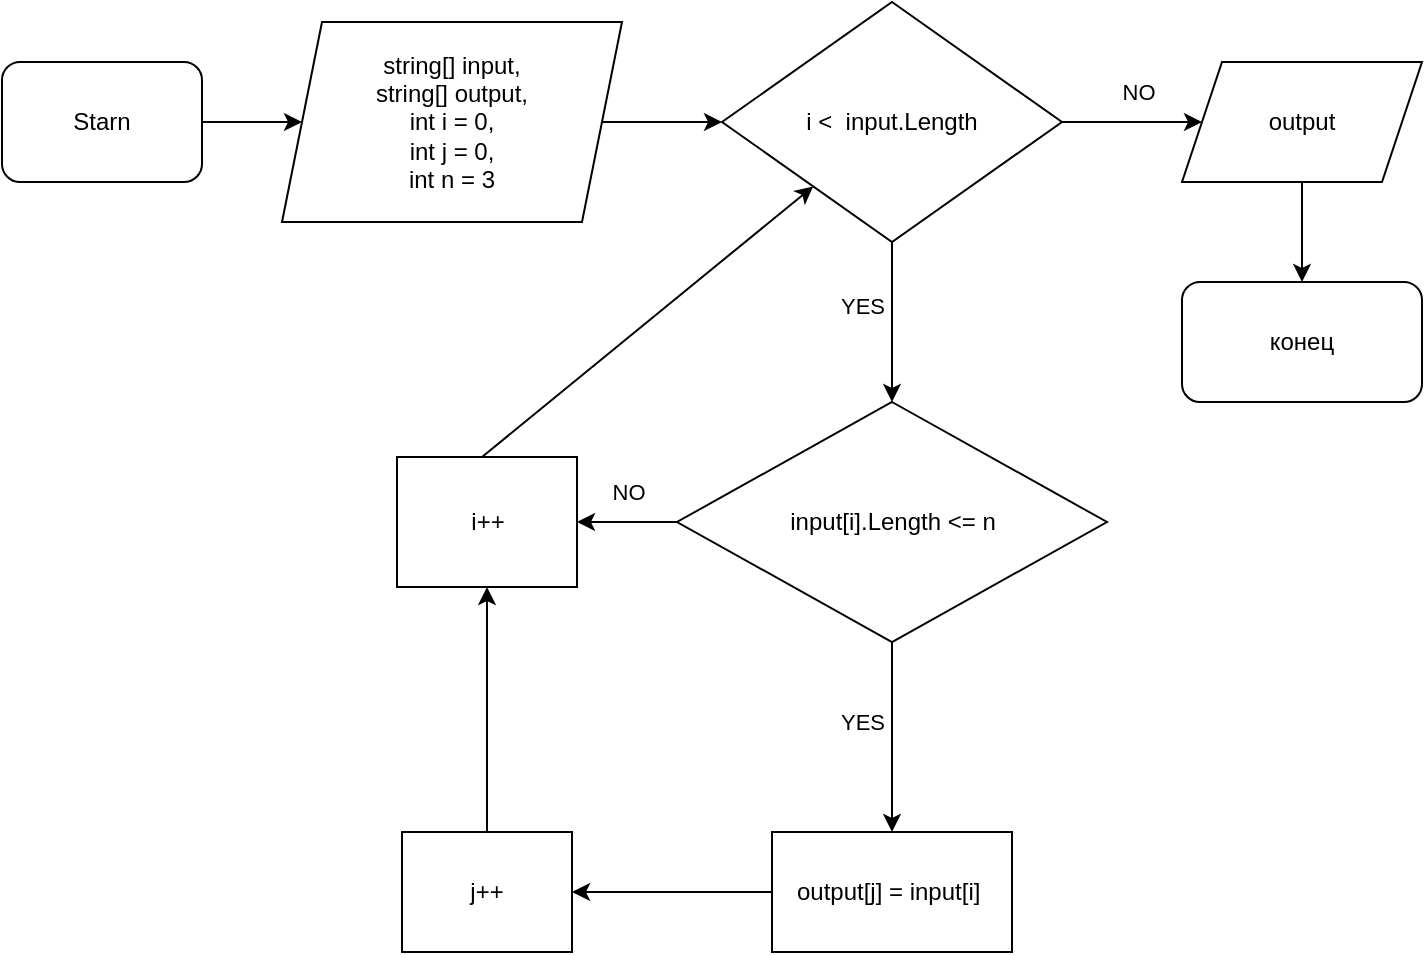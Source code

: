 <mxfile version="22.1.2" type="device">
  <diagram id="C5RBs43oDa-KdzZeNtuy" name="Page-1">
    <mxGraphModel dx="1434" dy="836" grid="1" gridSize="10" guides="1" tooltips="1" connect="1" arrows="1" fold="1" page="1" pageScale="1" pageWidth="827" pageHeight="1169" math="0" shadow="0">
      <root>
        <mxCell id="WIyWlLk6GJQsqaUBKTNV-0" />
        <mxCell id="WIyWlLk6GJQsqaUBKTNV-1" parent="WIyWlLk6GJQsqaUBKTNV-0" />
        <mxCell id="jKAB0NGE-xANimlFs14p-23" style="edgeStyle=orthogonalEdgeStyle;rounded=0;orthogonalLoop=1;jettySize=auto;html=1;" edge="1" parent="WIyWlLk6GJQsqaUBKTNV-1" source="jKAB0NGE-xANimlFs14p-0" target="jKAB0NGE-xANimlFs14p-1">
          <mxGeometry relative="1" as="geometry" />
        </mxCell>
        <mxCell id="jKAB0NGE-xANimlFs14p-0" value="Starn" style="rounded=1;whiteSpace=wrap;html=1;" vertex="1" parent="WIyWlLk6GJQsqaUBKTNV-1">
          <mxGeometry x="20" y="140" width="100" height="60" as="geometry" />
        </mxCell>
        <mxCell id="jKAB0NGE-xANimlFs14p-24" value="" style="edgeStyle=orthogonalEdgeStyle;rounded=0;orthogonalLoop=1;jettySize=auto;html=1;" edge="1" parent="WIyWlLk6GJQsqaUBKTNV-1" source="jKAB0NGE-xANimlFs14p-1" target="jKAB0NGE-xANimlFs14p-6">
          <mxGeometry relative="1" as="geometry" />
        </mxCell>
        <mxCell id="jKAB0NGE-xANimlFs14p-1" value="string[] input,&lt;br&gt;string[] output,&lt;br&gt;int i = 0,&lt;br&gt;int j = 0,&lt;br&gt;int n = 3" style="shape=parallelogram;perimeter=parallelogramPerimeter;whiteSpace=wrap;html=1;fixedSize=1;" vertex="1" parent="WIyWlLk6GJQsqaUBKTNV-1">
          <mxGeometry x="160" y="120" width="170" height="100" as="geometry" />
        </mxCell>
        <mxCell id="jKAB0NGE-xANimlFs14p-2" value="" style="edgeStyle=orthogonalEdgeStyle;rounded=0;orthogonalLoop=1;jettySize=auto;html=1;" edge="1" parent="WIyWlLk6GJQsqaUBKTNV-1" source="jKAB0NGE-xANimlFs14p-6" target="jKAB0NGE-xANimlFs14p-8">
          <mxGeometry relative="1" as="geometry" />
        </mxCell>
        <mxCell id="jKAB0NGE-xANimlFs14p-3" value="NO" style="edgeLabel;html=1;align=center;verticalAlign=middle;resizable=0;points=[];" vertex="1" connectable="0" parent="jKAB0NGE-xANimlFs14p-2">
          <mxGeometry x="-0.327" relative="1" as="geometry">
            <mxPoint x="14" y="-15" as="offset" />
          </mxGeometry>
        </mxCell>
        <mxCell id="jKAB0NGE-xANimlFs14p-4" value="" style="edgeStyle=orthogonalEdgeStyle;rounded=0;orthogonalLoop=1;jettySize=auto;html=1;" edge="1" parent="WIyWlLk6GJQsqaUBKTNV-1" source="jKAB0NGE-xANimlFs14p-6" target="jKAB0NGE-xANimlFs14p-16">
          <mxGeometry relative="1" as="geometry" />
        </mxCell>
        <mxCell id="jKAB0NGE-xANimlFs14p-5" value="YES" style="edgeLabel;html=1;align=center;verticalAlign=middle;resizable=0;points=[];" vertex="1" connectable="0" parent="jKAB0NGE-xANimlFs14p-4">
          <mxGeometry x="-0.2" y="1" relative="1" as="geometry">
            <mxPoint x="-16" as="offset" />
          </mxGeometry>
        </mxCell>
        <mxCell id="jKAB0NGE-xANimlFs14p-6" value="i &amp;lt; &amp;nbsp;input.Length" style="rhombus;whiteSpace=wrap;html=1;" vertex="1" parent="WIyWlLk6GJQsqaUBKTNV-1">
          <mxGeometry x="380" y="110" width="170" height="120" as="geometry" />
        </mxCell>
        <mxCell id="jKAB0NGE-xANimlFs14p-7" value="" style="edgeStyle=orthogonalEdgeStyle;rounded=0;orthogonalLoop=1;jettySize=auto;html=1;" edge="1" parent="WIyWlLk6GJQsqaUBKTNV-1" source="jKAB0NGE-xANimlFs14p-8" target="jKAB0NGE-xANimlFs14p-9">
          <mxGeometry relative="1" as="geometry" />
        </mxCell>
        <mxCell id="jKAB0NGE-xANimlFs14p-8" value="output" style="shape=parallelogram;perimeter=parallelogramPerimeter;whiteSpace=wrap;html=1;fixedSize=1;" vertex="1" parent="WIyWlLk6GJQsqaUBKTNV-1">
          <mxGeometry x="610" y="140" width="120" height="60" as="geometry" />
        </mxCell>
        <mxCell id="jKAB0NGE-xANimlFs14p-9" value="конец" style="rounded=1;whiteSpace=wrap;html=1;" vertex="1" parent="WIyWlLk6GJQsqaUBKTNV-1">
          <mxGeometry x="610" y="250" width="120" height="60" as="geometry" />
        </mxCell>
        <mxCell id="jKAB0NGE-xANimlFs14p-12" value="" style="edgeStyle=orthogonalEdgeStyle;rounded=0;orthogonalLoop=1;jettySize=auto;html=1;" edge="1" parent="WIyWlLk6GJQsqaUBKTNV-1" source="jKAB0NGE-xANimlFs14p-16" target="jKAB0NGE-xANimlFs14p-17">
          <mxGeometry relative="1" as="geometry" />
        </mxCell>
        <mxCell id="jKAB0NGE-xANimlFs14p-27" value="" style="edgeStyle=orthogonalEdgeStyle;rounded=0;orthogonalLoop=1;jettySize=auto;html=1;" edge="1" parent="WIyWlLk6GJQsqaUBKTNV-1" source="jKAB0NGE-xANimlFs14p-16" target="jKAB0NGE-xANimlFs14p-18">
          <mxGeometry relative="1" as="geometry" />
        </mxCell>
        <mxCell id="jKAB0NGE-xANimlFs14p-16" value="input[i].Length &amp;lt;= n" style="rhombus;whiteSpace=wrap;html=1;" vertex="1" parent="WIyWlLk6GJQsqaUBKTNV-1">
          <mxGeometry x="357.5" y="310" width="215" height="120" as="geometry" />
        </mxCell>
        <mxCell id="jKAB0NGE-xANimlFs14p-17" value="output[j] = input[i]&amp;nbsp;" style="whiteSpace=wrap;html=1;" vertex="1" parent="WIyWlLk6GJQsqaUBKTNV-1">
          <mxGeometry x="405" y="525" width="120" height="60" as="geometry" />
        </mxCell>
        <mxCell id="jKAB0NGE-xANimlFs14p-18" value="i++" style="whiteSpace=wrap;html=1;" vertex="1" parent="WIyWlLk6GJQsqaUBKTNV-1">
          <mxGeometry x="217.5" y="337.5" width="90" height="65" as="geometry" />
        </mxCell>
        <mxCell id="jKAB0NGE-xANimlFs14p-26" value="" style="edgeStyle=orthogonalEdgeStyle;rounded=0;orthogonalLoop=1;jettySize=auto;html=1;" edge="1" parent="WIyWlLk6GJQsqaUBKTNV-1" source="jKAB0NGE-xANimlFs14p-20" target="jKAB0NGE-xANimlFs14p-18">
          <mxGeometry relative="1" as="geometry" />
        </mxCell>
        <mxCell id="jKAB0NGE-xANimlFs14p-20" value="j++" style="rounded=0;whiteSpace=wrap;html=1;" vertex="1" parent="WIyWlLk6GJQsqaUBKTNV-1">
          <mxGeometry x="220" y="525" width="85" height="60" as="geometry" />
        </mxCell>
        <mxCell id="jKAB0NGE-xANimlFs14p-21" value="" style="endArrow=classic;html=1;rounded=0;exitX=0;exitY=0.5;exitDx=0;exitDy=0;entryX=1;entryY=0.5;entryDx=0;entryDy=0;" edge="1" parent="WIyWlLk6GJQsqaUBKTNV-1" source="jKAB0NGE-xANimlFs14p-17" target="jKAB0NGE-xANimlFs14p-20">
          <mxGeometry width="50" height="50" relative="1" as="geometry">
            <mxPoint x="420" y="420" as="sourcePoint" />
            <mxPoint x="470" y="370" as="targetPoint" />
          </mxGeometry>
        </mxCell>
        <mxCell id="jKAB0NGE-xANimlFs14p-25" value="YES" style="edgeLabel;html=1;align=center;verticalAlign=middle;resizable=0;points=[];" vertex="1" connectable="0" parent="WIyWlLk6GJQsqaUBKTNV-1">
          <mxGeometry x="450" y="470" as="geometry" />
        </mxCell>
        <mxCell id="jKAB0NGE-xANimlFs14p-28" value="NO" style="edgeLabel;html=1;align=center;verticalAlign=middle;resizable=0;points=[];" vertex="1" connectable="0" parent="WIyWlLk6GJQsqaUBKTNV-1">
          <mxGeometry x="357.5" y="240" as="geometry">
            <mxPoint x="-25" y="115" as="offset" />
          </mxGeometry>
        </mxCell>
        <mxCell id="jKAB0NGE-xANimlFs14p-30" value="" style="endArrow=classic;html=1;rounded=0;" edge="1" parent="WIyWlLk6GJQsqaUBKTNV-1" target="jKAB0NGE-xANimlFs14p-6">
          <mxGeometry width="50" height="50" relative="1" as="geometry">
            <mxPoint x="260" y="337.5" as="sourcePoint" />
            <mxPoint x="310" y="287.5" as="targetPoint" />
          </mxGeometry>
        </mxCell>
      </root>
    </mxGraphModel>
  </diagram>
</mxfile>
